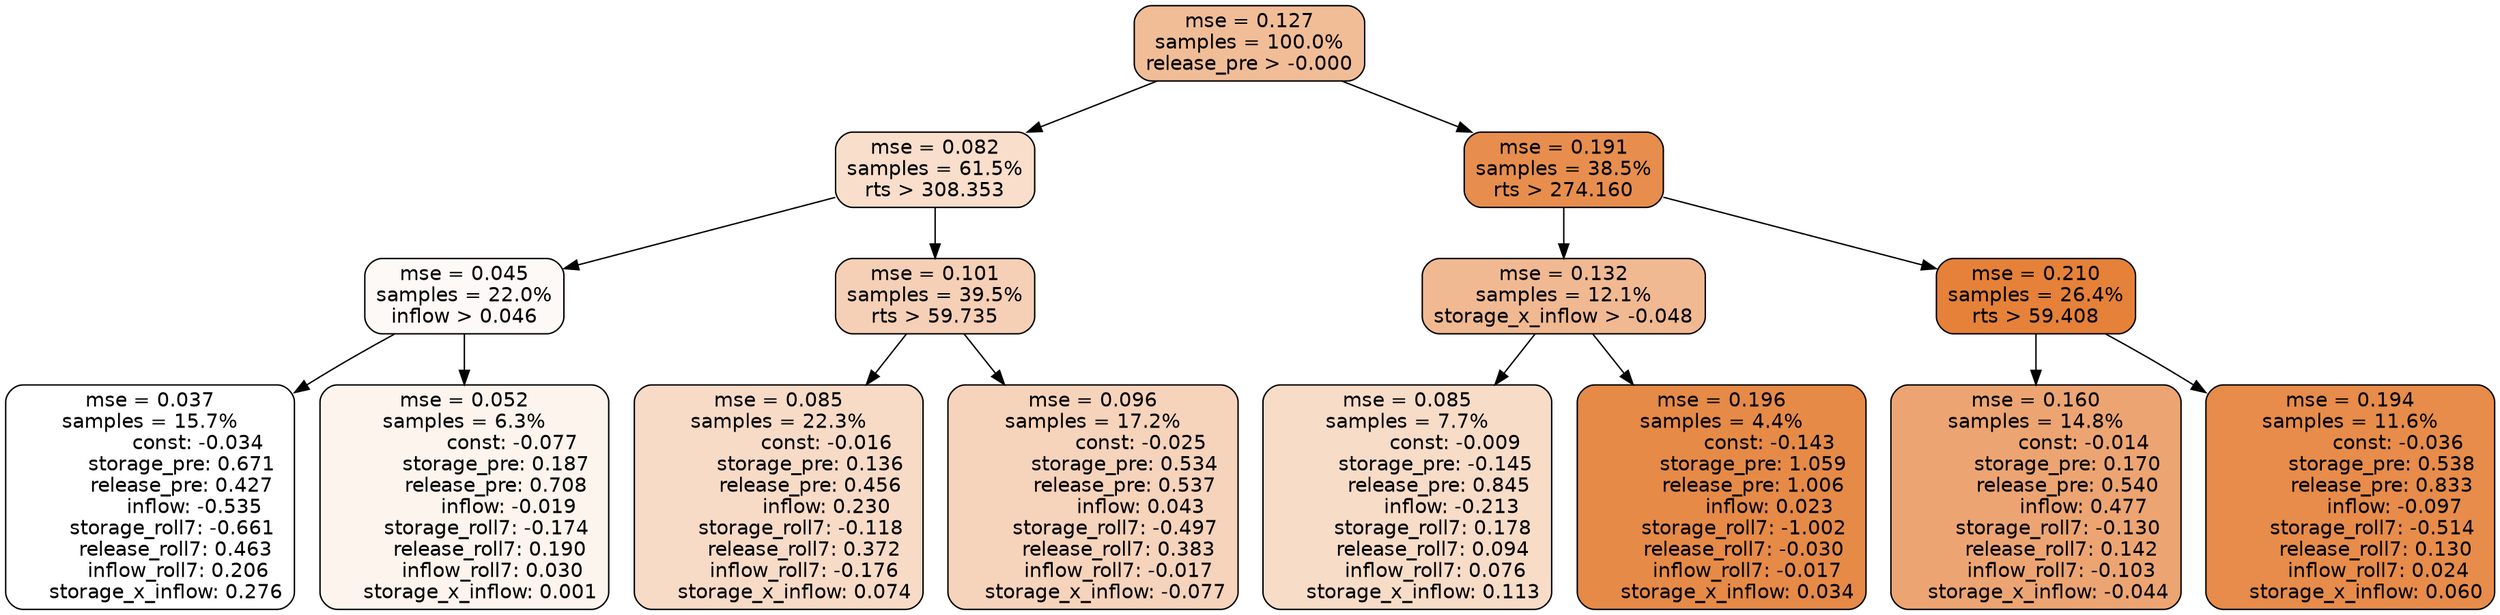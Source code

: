 digraph tree {
node [shape=rectangle, style="filled, rounded", color="black", fontname=helvetica] ;
edge [fontname=helvetica] ;
	"0" [label="mse = 0.127
samples = 100.0%
release_pre > -0.000", fillcolor="#f1bd97"]
	"1" [label="mse = 0.082
samples = 61.5%
rts > 308.353", fillcolor="#f8decb"]
	"8" [label="mse = 0.191
samples = 38.5%
rts > 274.160", fillcolor="#e78e4e"]
	"5" [label="mse = 0.045
samples = 22.0%
inflow > 0.046", fillcolor="#fdf9f6"]
	"2" [label="mse = 0.101
samples = 39.5%
rts > 59.735", fillcolor="#f5d0b6"]
	"12" [label="mse = 0.132
samples = 12.1%
storage_x_inflow > -0.048", fillcolor="#f0b992"]
	"9" [label="mse = 0.210
samples = 26.4%
rts > 59.408", fillcolor="#e58139"]
	"6" [label="mse = 0.037
samples = 15.7%
               const: -0.034
          storage_pre: 0.671
          release_pre: 0.427
              inflow: -0.535
       storage_roll7: -0.661
        release_roll7: 0.463
         inflow_roll7: 0.206
     storage_x_inflow: 0.276", fillcolor="#ffffff"]
	"7" [label="mse = 0.052
samples = 6.3%
               const: -0.077
          storage_pre: 0.187
          release_pre: 0.708
              inflow: -0.019
       storage_roll7: -0.174
        release_roll7: 0.190
         inflow_roll7: 0.030
     storage_x_inflow: 0.001", fillcolor="#fcf4ed"]
	"3" [label="mse = 0.085
samples = 22.3%
               const: -0.016
          storage_pre: 0.136
          release_pre: 0.456
               inflow: 0.230
       storage_roll7: -0.118
        release_roll7: 0.372
        inflow_roll7: -0.176
     storage_x_inflow: 0.074", fillcolor="#f7dbc7"]
	"4" [label="mse = 0.096
samples = 17.2%
               const: -0.025
          storage_pre: 0.534
          release_pre: 0.537
               inflow: 0.043
       storage_roll7: -0.497
        release_roll7: 0.383
        inflow_roll7: -0.017
    storage_x_inflow: -0.077", fillcolor="#f6d3bb"]
	"13" [label="mse = 0.085
samples = 7.7%
               const: -0.009
         storage_pre: -0.145
          release_pre: 0.845
              inflow: -0.213
        storage_roll7: 0.178
        release_roll7: 0.094
         inflow_roll7: 0.076
     storage_x_inflow: 0.113", fillcolor="#f7dcc8"]
	"14" [label="mse = 0.196
samples = 4.4%
               const: -0.143
          storage_pre: 1.059
          release_pre: 1.006
               inflow: 0.023
       storage_roll7: -1.002
       release_roll7: -0.030
        inflow_roll7: -0.017
     storage_x_inflow: 0.034", fillcolor="#e68a48"]
	"10" [label="mse = 0.160
samples = 14.8%
               const: -0.014
          storage_pre: 0.170
          release_pre: 0.540
               inflow: 0.477
       storage_roll7: -0.130
        release_roll7: 0.142
        inflow_roll7: -0.103
    storage_x_inflow: -0.044", fillcolor="#eca572"]
	"11" [label="mse = 0.194
samples = 11.6%
               const: -0.036
          storage_pre: 0.538
          release_pre: 0.833
              inflow: -0.097
       storage_roll7: -0.514
        release_roll7: 0.130
         inflow_roll7: 0.024
     storage_x_inflow: 0.060", fillcolor="#e78c4a"]

	"0" -> "1"
	"0" -> "8"
	"1" -> "2"
	"1" -> "5"
	"8" -> "9"
	"8" -> "12"
	"5" -> "6"
	"5" -> "7"
	"2" -> "3"
	"2" -> "4"
	"12" -> "13"
	"12" -> "14"
	"9" -> "10"
	"9" -> "11"
}